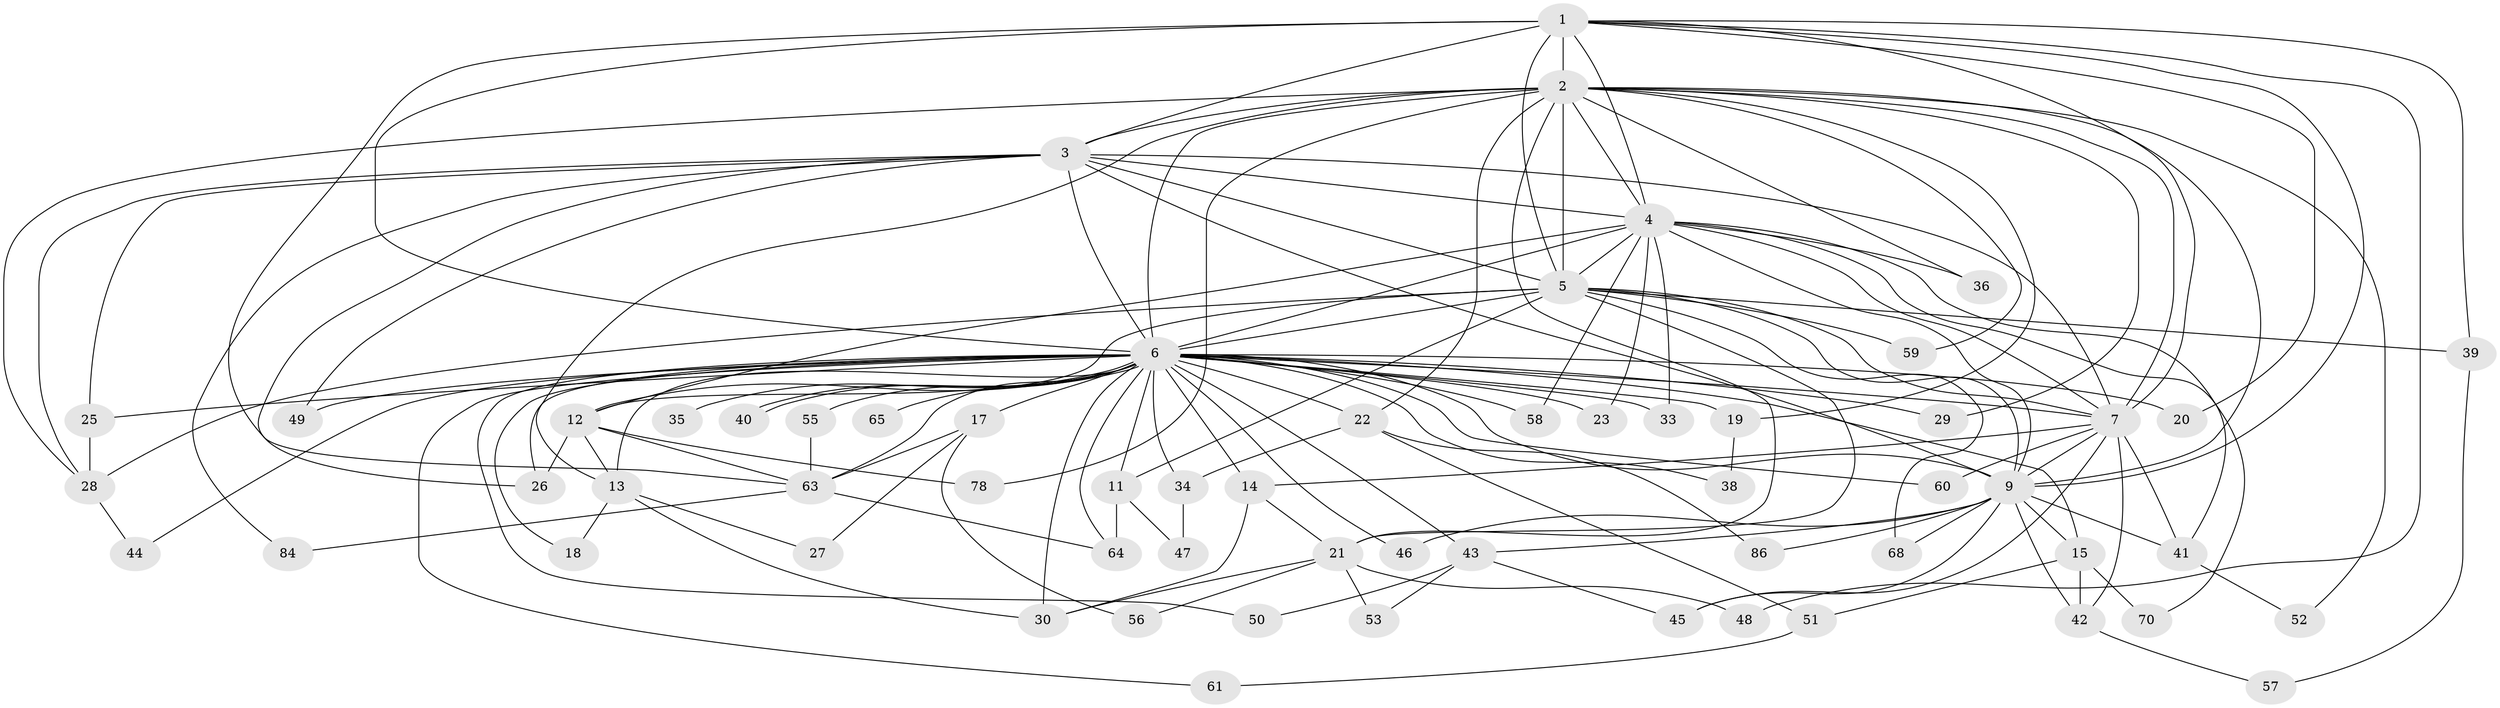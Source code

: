 // original degree distribution, {13: 0.011363636363636364, 21: 0.011363636363636364, 14: 0.011363636363636364, 16: 0.022727272727272728, 32: 0.011363636363636364, 15: 0.011363636363636364, 20: 0.022727272727272728, 19: 0.011363636363636364, 4: 0.10227272727272728, 8: 0.011363636363636364, 5: 0.045454545454545456, 6: 0.022727272727272728, 3: 0.18181818181818182, 2: 0.5227272727272727}
// Generated by graph-tools (version 1.1) at 2025/17/03/04/25 18:17:46]
// undirected, 61 vertices, 145 edges
graph export_dot {
graph [start="1"]
  node [color=gray90,style=filled];
  1;
  2;
  3;
  4 [super="+72+54"];
  5 [super="+31"];
  6 [super="+67+74+83+24+8+76"];
  7 [super="+85+73"];
  9;
  11;
  12;
  13 [super="+16"];
  14;
  15;
  17;
  18;
  19;
  20;
  21 [super="+37"];
  22;
  23;
  25;
  26 [super="+87"];
  27;
  28 [super="+32"];
  29;
  30;
  33;
  34 [super="+69"];
  35;
  36;
  38;
  39;
  40;
  41;
  42 [super="+79"];
  43;
  44;
  45;
  46;
  47;
  48;
  49;
  50;
  51;
  52;
  53;
  55;
  56;
  57;
  58;
  59;
  60;
  61;
  63 [super="+80+66"];
  64;
  65;
  68;
  70 [super="+77"];
  78;
  84;
  86;
  1 -- 2;
  1 -- 3;
  1 -- 4;
  1 -- 5;
  1 -- 6 [weight=3];
  1 -- 7;
  1 -- 9;
  1 -- 20;
  1 -- 39;
  1 -- 48;
  1 -- 63;
  2 -- 3;
  2 -- 4;
  2 -- 5 [weight=2];
  2 -- 6 [weight=3];
  2 -- 7 [weight=2];
  2 -- 9;
  2 -- 19;
  2 -- 22;
  2 -- 29;
  2 -- 36;
  2 -- 52;
  2 -- 59;
  2 -- 78;
  2 -- 13;
  2 -- 21;
  2 -- 28;
  3 -- 4;
  3 -- 5;
  3 -- 6 [weight=3];
  3 -- 7;
  3 -- 9;
  3 -- 25;
  3 -- 26;
  3 -- 28;
  3 -- 49;
  3 -- 84;
  4 -- 5;
  4 -- 6 [weight=3];
  4 -- 7;
  4 -- 9 [weight=2];
  4 -- 23;
  4 -- 33;
  4 -- 36;
  4 -- 58;
  4 -- 70;
  4 -- 41;
  4 -- 12;
  5 -- 6 [weight=3];
  5 -- 7;
  5 -- 9;
  5 -- 11;
  5 -- 12;
  5 -- 21;
  5 -- 28;
  5 -- 39;
  5 -- 59;
  5 -- 68;
  6 -- 7 [weight=3];
  6 -- 9 [weight=4];
  6 -- 11;
  6 -- 13;
  6 -- 14;
  6 -- 17 [weight=2];
  6 -- 18;
  6 -- 19;
  6 -- 29;
  6 -- 33;
  6 -- 40;
  6 -- 40;
  6 -- 43;
  6 -- 44;
  6 -- 55 [weight=2];
  6 -- 58;
  6 -- 61;
  6 -- 64;
  6 -- 12 [weight=2];
  6 -- 63;
  6 -- 26;
  6 -- 34 [weight=2];
  6 -- 65 [weight=2];
  6 -- 15;
  6 -- 20;
  6 -- 22;
  6 -- 23;
  6 -- 25;
  6 -- 30;
  6 -- 35;
  6 -- 38;
  6 -- 46;
  6 -- 49;
  6 -- 50;
  6 -- 60;
  7 -- 9;
  7 -- 14;
  7 -- 41;
  7 -- 42;
  7 -- 60;
  7 -- 45;
  9 -- 15;
  9 -- 41;
  9 -- 42;
  9 -- 43;
  9 -- 45;
  9 -- 46;
  9 -- 68;
  9 -- 86;
  11 -- 47;
  11 -- 64;
  12 -- 13;
  12 -- 63;
  12 -- 78;
  12 -- 26;
  13 -- 18;
  13 -- 27;
  13 -- 30;
  14 -- 21;
  14 -- 30;
  15 -- 51;
  15 -- 70 [weight=2];
  15 -- 42;
  17 -- 27;
  17 -- 56;
  17 -- 63;
  19 -- 38;
  21 -- 48;
  21 -- 53;
  21 -- 56;
  21 -- 30;
  22 -- 34;
  22 -- 51;
  22 -- 86;
  25 -- 28;
  28 -- 44;
  34 -- 47;
  39 -- 57;
  41 -- 52;
  42 -- 57;
  43 -- 45;
  43 -- 50;
  43 -- 53;
  51 -- 61;
  55 -- 63;
  63 -- 84;
  63 -- 64;
}
